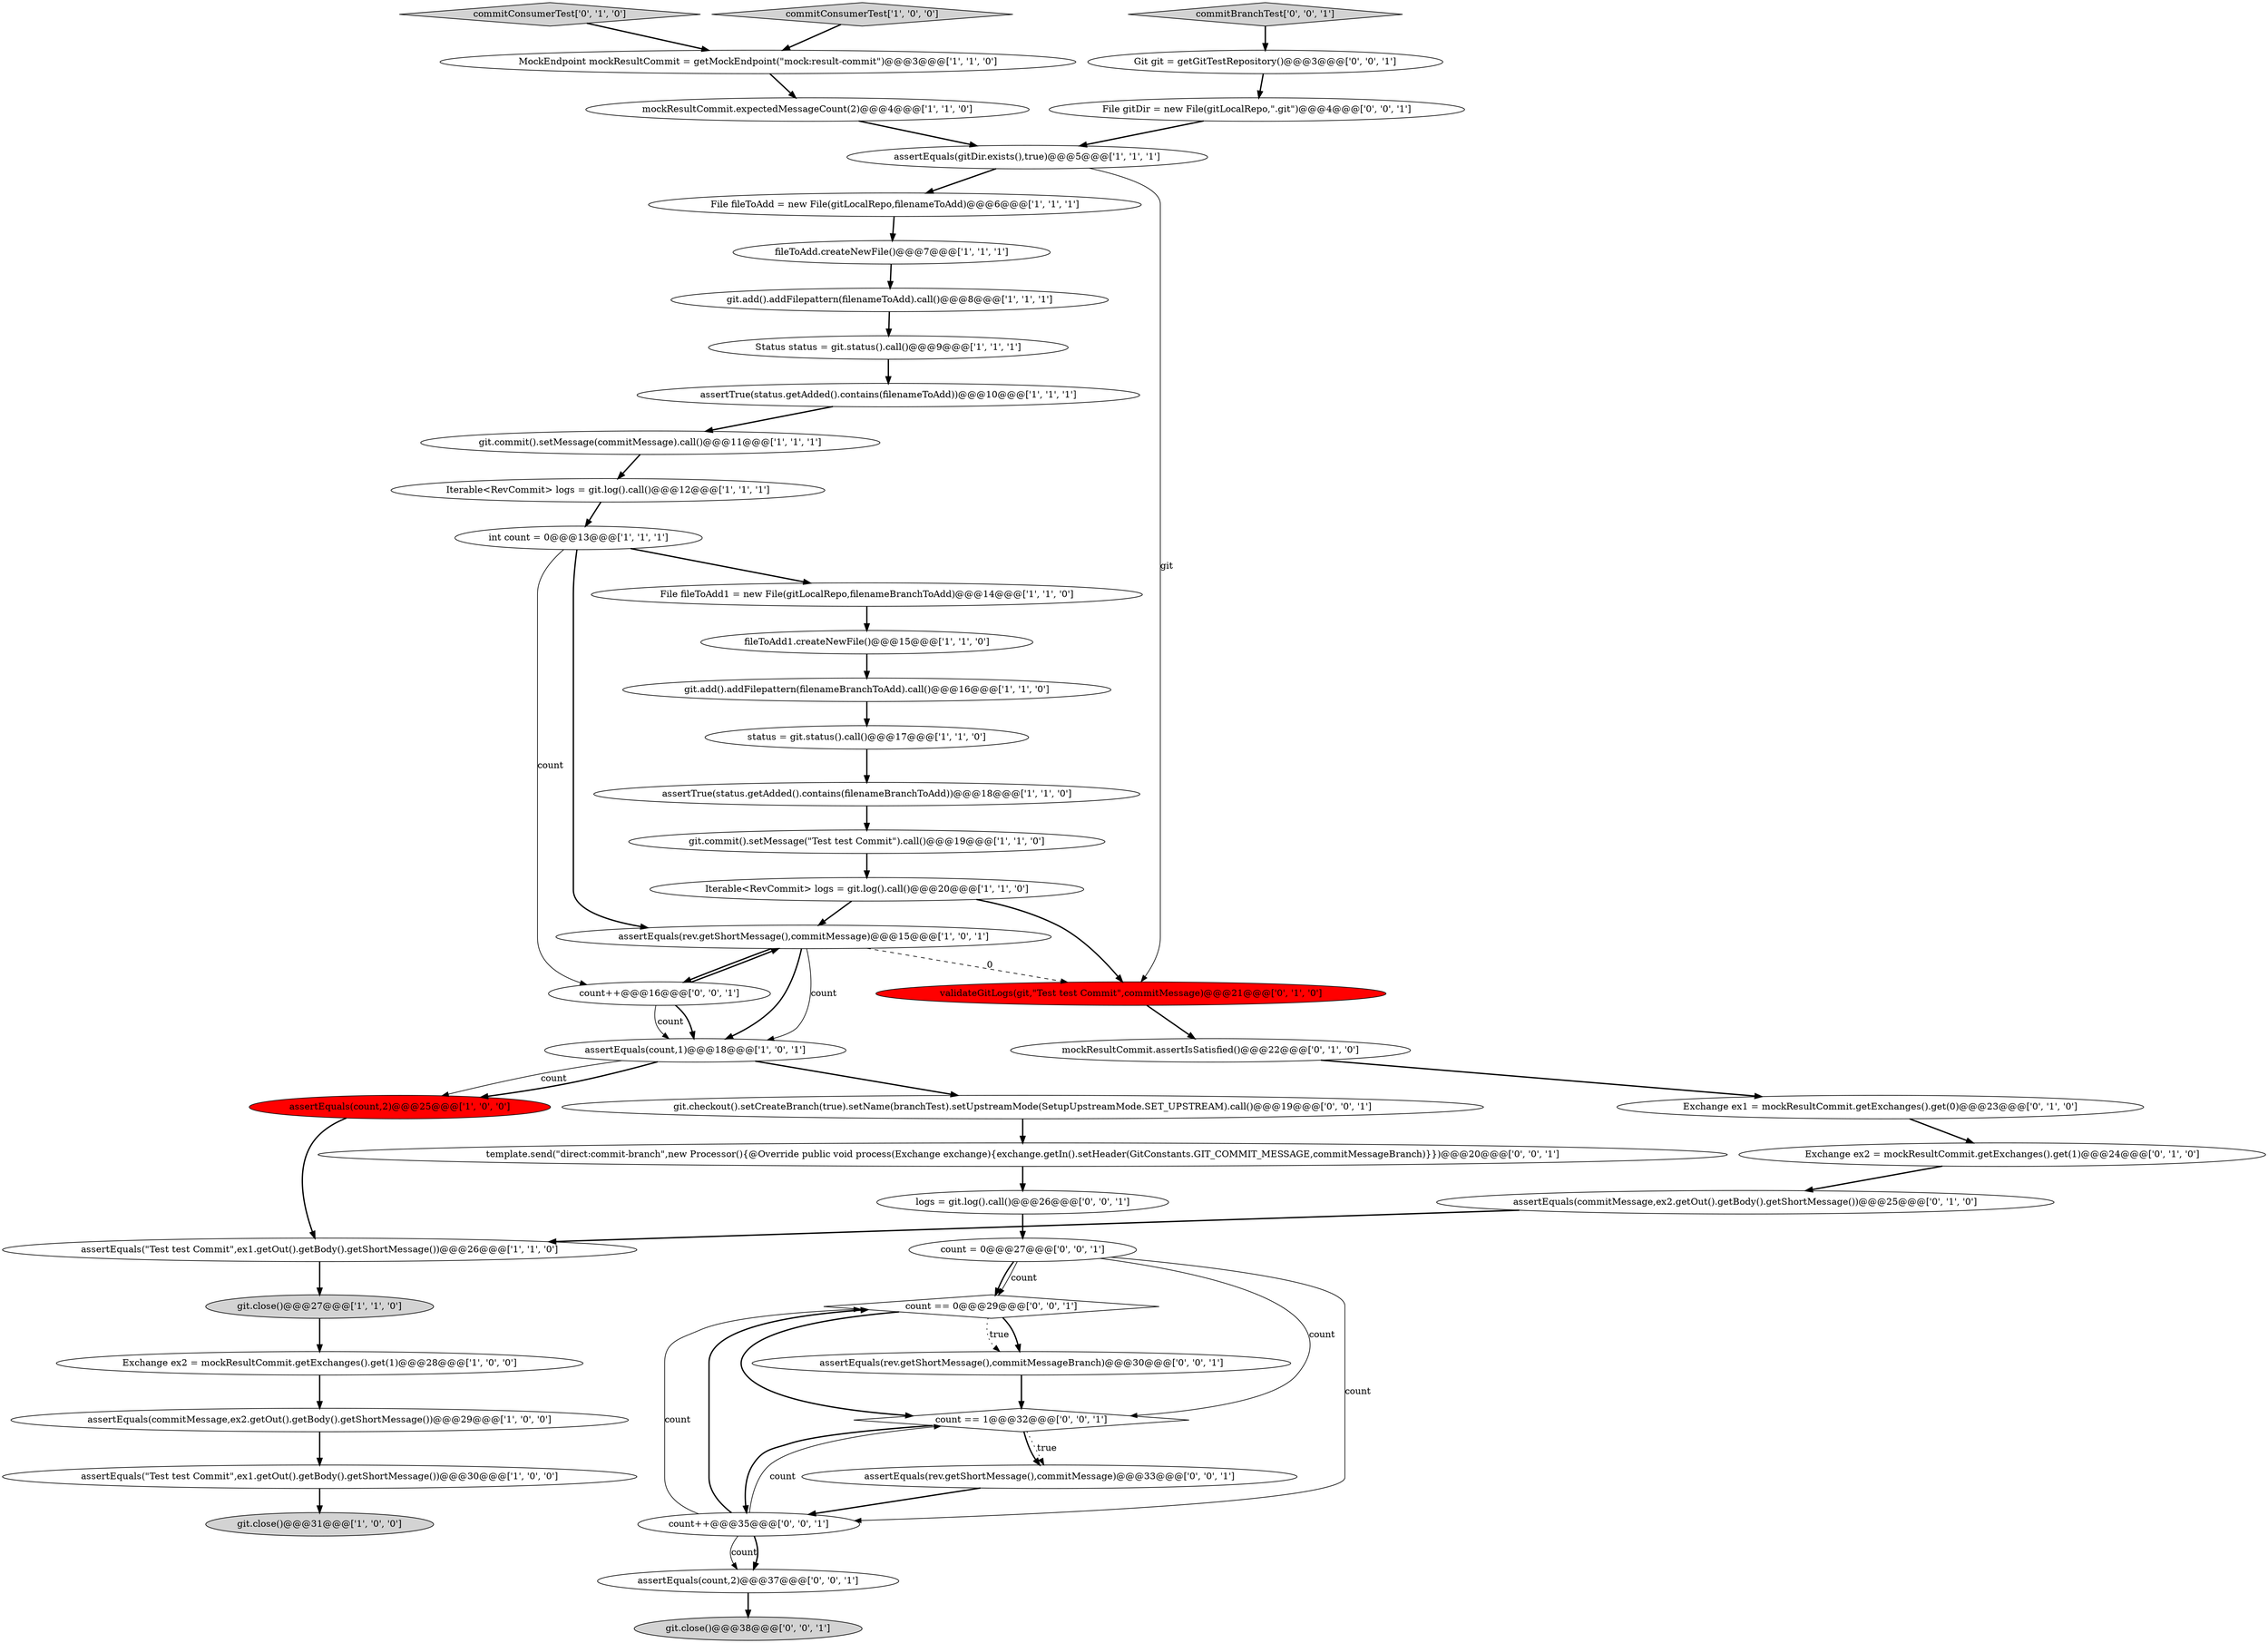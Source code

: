 digraph {
22 [style = filled, label = "git.commit().setMessage(\"Test test Commit\").call()@@@19@@@['1', '1', '0']", fillcolor = white, shape = ellipse image = "AAA0AAABBB1BBB"];
6 [style = filled, label = "assertEquals(\"Test test Commit\",ex1.getOut().getBody().getShortMessage())@@@30@@@['1', '0', '0']", fillcolor = white, shape = ellipse image = "AAA0AAABBB1BBB"];
32 [style = filled, label = "commitConsumerTest['0', '1', '0']", fillcolor = lightgray, shape = diamond image = "AAA0AAABBB2BBB"];
40 [style = filled, label = "count == 0@@@29@@@['0', '0', '1']", fillcolor = white, shape = diamond image = "AAA0AAABBB3BBB"];
13 [style = filled, label = "Status status = git.status().call()@@@9@@@['1', '1', '1']", fillcolor = white, shape = ellipse image = "AAA0AAABBB1BBB"];
20 [style = filled, label = "assertEquals(count,1)@@@18@@@['1', '0', '1']", fillcolor = white, shape = ellipse image = "AAA0AAABBB1BBB"];
35 [style = filled, label = "logs = git.log().call()@@@26@@@['0', '0', '1']", fillcolor = white, shape = ellipse image = "AAA0AAABBB3BBB"];
12 [style = filled, label = "git.close()@@@27@@@['1', '1', '0']", fillcolor = lightgray, shape = ellipse image = "AAA0AAABBB1BBB"];
23 [style = filled, label = "Exchange ex2 = mockResultCommit.getExchanges().get(1)@@@28@@@['1', '0', '0']", fillcolor = white, shape = ellipse image = "AAA0AAABBB1BBB"];
27 [style = filled, label = "assertEquals(\"Test test Commit\",ex1.getOut().getBody().getShortMessage())@@@26@@@['1', '1', '0']", fillcolor = white, shape = ellipse image = "AAA0AAABBB1BBB"];
7 [style = filled, label = "status = git.status().call()@@@17@@@['1', '1', '0']", fillcolor = white, shape = ellipse image = "AAA0AAABBB1BBB"];
28 [style = filled, label = "validateGitLogs(git,\"Test test Commit\",commitMessage)@@@21@@@['0', '1', '0']", fillcolor = red, shape = ellipse image = "AAA1AAABBB2BBB"];
0 [style = filled, label = "assertEquals(commitMessage,ex2.getOut().getBody().getShortMessage())@@@29@@@['1', '0', '0']", fillcolor = white, shape = ellipse image = "AAA0AAABBB1BBB"];
15 [style = filled, label = "Iterable<RevCommit> logs = git.log().call()@@@20@@@['1', '1', '0']", fillcolor = white, shape = ellipse image = "AAA0AAABBB1BBB"];
14 [style = filled, label = "MockEndpoint mockResultCommit = getMockEndpoint(\"mock:result-commit\")@@@3@@@['1', '1', '0']", fillcolor = white, shape = ellipse image = "AAA0AAABBB1BBB"];
5 [style = filled, label = "fileToAdd1.createNewFile()@@@15@@@['1', '1', '0']", fillcolor = white, shape = ellipse image = "AAA0AAABBB1BBB"];
25 [style = filled, label = "assertEquals(rev.getShortMessage(),commitMessage)@@@15@@@['1', '0', '1']", fillcolor = white, shape = ellipse image = "AAA0AAABBB1BBB"];
48 [style = filled, label = "assertEquals(rev.getShortMessage(),commitMessageBranch)@@@30@@@['0', '0', '1']", fillcolor = white, shape = ellipse image = "AAA0AAABBB3BBB"];
10 [style = filled, label = "assertEquals(gitDir.exists(),true)@@@5@@@['1', '1', '1']", fillcolor = white, shape = ellipse image = "AAA0AAABBB1BBB"];
30 [style = filled, label = "assertEquals(commitMessage,ex2.getOut().getBody().getShortMessage())@@@25@@@['0', '1', '0']", fillcolor = white, shape = ellipse image = "AAA0AAABBB2BBB"];
4 [style = filled, label = "git.add().addFilepattern(filenameToAdd).call()@@@8@@@['1', '1', '1']", fillcolor = white, shape = ellipse image = "AAA0AAABBB1BBB"];
31 [style = filled, label = "mockResultCommit.assertIsSatisfied()@@@22@@@['0', '1', '0']", fillcolor = white, shape = ellipse image = "AAA0AAABBB2BBB"];
34 [style = filled, label = "git.close()@@@38@@@['0', '0', '1']", fillcolor = lightgray, shape = ellipse image = "AAA0AAABBB3BBB"];
19 [style = filled, label = "mockResultCommit.expectedMessageCount(2)@@@4@@@['1', '1', '0']", fillcolor = white, shape = ellipse image = "AAA0AAABBB1BBB"];
47 [style = filled, label = "assertEquals(rev.getShortMessage(),commitMessage)@@@33@@@['0', '0', '1']", fillcolor = white, shape = ellipse image = "AAA0AAABBB3BBB"];
1 [style = filled, label = "assertTrue(status.getAdded().contains(filenameToAdd))@@@10@@@['1', '1', '1']", fillcolor = white, shape = ellipse image = "AAA0AAABBB1BBB"];
38 [style = filled, label = "commitBranchTest['0', '0', '1']", fillcolor = lightgray, shape = diamond image = "AAA0AAABBB3BBB"];
16 [style = filled, label = "Iterable<RevCommit> logs = git.log().call()@@@12@@@['1', '1', '1']", fillcolor = white, shape = ellipse image = "AAA0AAABBB1BBB"];
11 [style = filled, label = "File fileToAdd = new File(gitLocalRepo,filenameToAdd)@@@6@@@['1', '1', '1']", fillcolor = white, shape = ellipse image = "AAA0AAABBB1BBB"];
21 [style = filled, label = "git.add().addFilepattern(filenameBranchToAdd).call()@@@16@@@['1', '1', '0']", fillcolor = white, shape = ellipse image = "AAA0AAABBB1BBB"];
8 [style = filled, label = "git.commit().setMessage(commitMessage).call()@@@11@@@['1', '1', '1']", fillcolor = white, shape = ellipse image = "AAA0AAABBB1BBB"];
36 [style = filled, label = "template.send(\"direct:commit-branch\",new Processor(){@Override public void process(Exchange exchange){exchange.getIn().setHeader(GitConstants.GIT_COMMIT_MESSAGE,commitMessageBranch)}})@@@20@@@['0', '0', '1']", fillcolor = white, shape = ellipse image = "AAA0AAABBB3BBB"];
37 [style = filled, label = "count++@@@35@@@['0', '0', '1']", fillcolor = white, shape = ellipse image = "AAA0AAABBB3BBB"];
39 [style = filled, label = "count = 0@@@27@@@['0', '0', '1']", fillcolor = white, shape = ellipse image = "AAA0AAABBB3BBB"];
18 [style = filled, label = "int count = 0@@@13@@@['1', '1', '1']", fillcolor = white, shape = ellipse image = "AAA0AAABBB1BBB"];
42 [style = filled, label = "count++@@@16@@@['0', '0', '1']", fillcolor = white, shape = ellipse image = "AAA0AAABBB3BBB"];
44 [style = filled, label = "count == 1@@@32@@@['0', '0', '1']", fillcolor = white, shape = diamond image = "AAA0AAABBB3BBB"];
9 [style = filled, label = "commitConsumerTest['1', '0', '0']", fillcolor = lightgray, shape = diamond image = "AAA0AAABBB1BBB"];
17 [style = filled, label = "git.close()@@@31@@@['1', '0', '0']", fillcolor = lightgray, shape = ellipse image = "AAA0AAABBB1BBB"];
2 [style = filled, label = "assertTrue(status.getAdded().contains(filenameBranchToAdd))@@@18@@@['1', '1', '0']", fillcolor = white, shape = ellipse image = "AAA0AAABBB1BBB"];
45 [style = filled, label = "assertEquals(count,2)@@@37@@@['0', '0', '1']", fillcolor = white, shape = ellipse image = "AAA0AAABBB3BBB"];
24 [style = filled, label = "assertEquals(count,2)@@@25@@@['1', '0', '0']", fillcolor = red, shape = ellipse image = "AAA1AAABBB1BBB"];
3 [style = filled, label = "fileToAdd.createNewFile()@@@7@@@['1', '1', '1']", fillcolor = white, shape = ellipse image = "AAA0AAABBB1BBB"];
33 [style = filled, label = "Exchange ex1 = mockResultCommit.getExchanges().get(0)@@@23@@@['0', '1', '0']", fillcolor = white, shape = ellipse image = "AAA0AAABBB2BBB"];
46 [style = filled, label = "File gitDir = new File(gitLocalRepo,\".git\")@@@4@@@['0', '0', '1']", fillcolor = white, shape = ellipse image = "AAA0AAABBB3BBB"];
43 [style = filled, label = "git.checkout().setCreateBranch(true).setName(branchTest).setUpstreamMode(SetupUpstreamMode.SET_UPSTREAM).call()@@@19@@@['0', '0', '1']", fillcolor = white, shape = ellipse image = "AAA0AAABBB3BBB"];
26 [style = filled, label = "File fileToAdd1 = new File(gitLocalRepo,filenameBranchToAdd)@@@14@@@['1', '1', '0']", fillcolor = white, shape = ellipse image = "AAA0AAABBB1BBB"];
29 [style = filled, label = "Exchange ex2 = mockResultCommit.getExchanges().get(1)@@@24@@@['0', '1', '0']", fillcolor = white, shape = ellipse image = "AAA0AAABBB2BBB"];
41 [style = filled, label = "Git git = getGitTestRepository()@@@3@@@['0', '0', '1']", fillcolor = white, shape = ellipse image = "AAA0AAABBB3BBB"];
6->17 [style = bold, label=""];
8->16 [style = bold, label=""];
16->18 [style = bold, label=""];
22->15 [style = bold, label=""];
1->8 [style = bold, label=""];
40->48 [style = bold, label=""];
27->12 [style = bold, label=""];
29->30 [style = bold, label=""];
0->6 [style = bold, label=""];
26->5 [style = bold, label=""];
15->25 [style = bold, label=""];
42->25 [style = bold, label=""];
25->20 [style = solid, label="count"];
37->45 [style = solid, label="count"];
28->31 [style = bold, label=""];
4->13 [style = bold, label=""];
18->26 [style = bold, label=""];
30->27 [style = bold, label=""];
42->20 [style = bold, label=""];
46->10 [style = bold, label=""];
43->36 [style = bold, label=""];
35->39 [style = bold, label=""];
32->14 [style = bold, label=""];
19->10 [style = bold, label=""];
14->19 [style = bold, label=""];
37->44 [style = solid, label="count"];
40->48 [style = dotted, label="true"];
47->37 [style = bold, label=""];
48->44 [style = bold, label=""];
38->41 [style = bold, label=""];
23->0 [style = bold, label=""];
3->4 [style = bold, label=""];
13->1 [style = bold, label=""];
33->29 [style = bold, label=""];
5->21 [style = bold, label=""];
25->20 [style = bold, label=""];
10->28 [style = solid, label="git"];
15->28 [style = bold, label=""];
11->3 [style = bold, label=""];
20->24 [style = solid, label="count"];
7->2 [style = bold, label=""];
39->40 [style = bold, label=""];
31->33 [style = bold, label=""];
44->47 [style = dotted, label="true"];
9->14 [style = bold, label=""];
18->25 [style = bold, label=""];
39->40 [style = solid, label="count"];
25->42 [style = bold, label=""];
21->7 [style = bold, label=""];
20->43 [style = bold, label=""];
41->46 [style = bold, label=""];
37->45 [style = bold, label=""];
12->23 [style = bold, label=""];
44->37 [style = bold, label=""];
18->42 [style = solid, label="count"];
25->28 [style = dashed, label="0"];
36->35 [style = bold, label=""];
2->22 [style = bold, label=""];
20->24 [style = bold, label=""];
42->20 [style = solid, label="count"];
44->47 [style = bold, label=""];
37->40 [style = solid, label="count"];
24->27 [style = bold, label=""];
45->34 [style = bold, label=""];
37->40 [style = bold, label=""];
40->44 [style = bold, label=""];
39->37 [style = solid, label="count"];
39->44 [style = solid, label="count"];
10->11 [style = bold, label=""];
}

